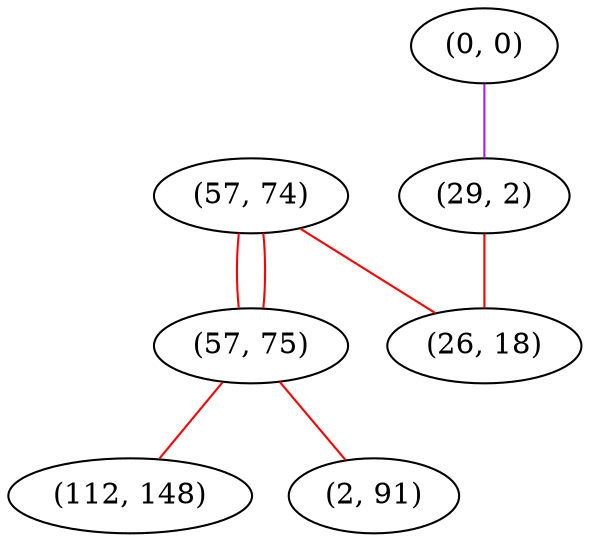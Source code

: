 graph "" {
"(57, 74)";
"(57, 75)";
"(0, 0)";
"(29, 2)";
"(112, 148)";
"(2, 91)";
"(26, 18)";
"(57, 74)" -- "(57, 75)"  [color=red, key=0, weight=1];
"(57, 74)" -- "(57, 75)"  [color=red, key=1, weight=1];
"(57, 74)" -- "(26, 18)"  [color=red, key=0, weight=1];
"(57, 75)" -- "(2, 91)"  [color=red, key=0, weight=1];
"(57, 75)" -- "(112, 148)"  [color=red, key=0, weight=1];
"(0, 0)" -- "(29, 2)"  [color=purple, key=0, weight=4];
"(29, 2)" -- "(26, 18)"  [color=red, key=0, weight=1];
}
